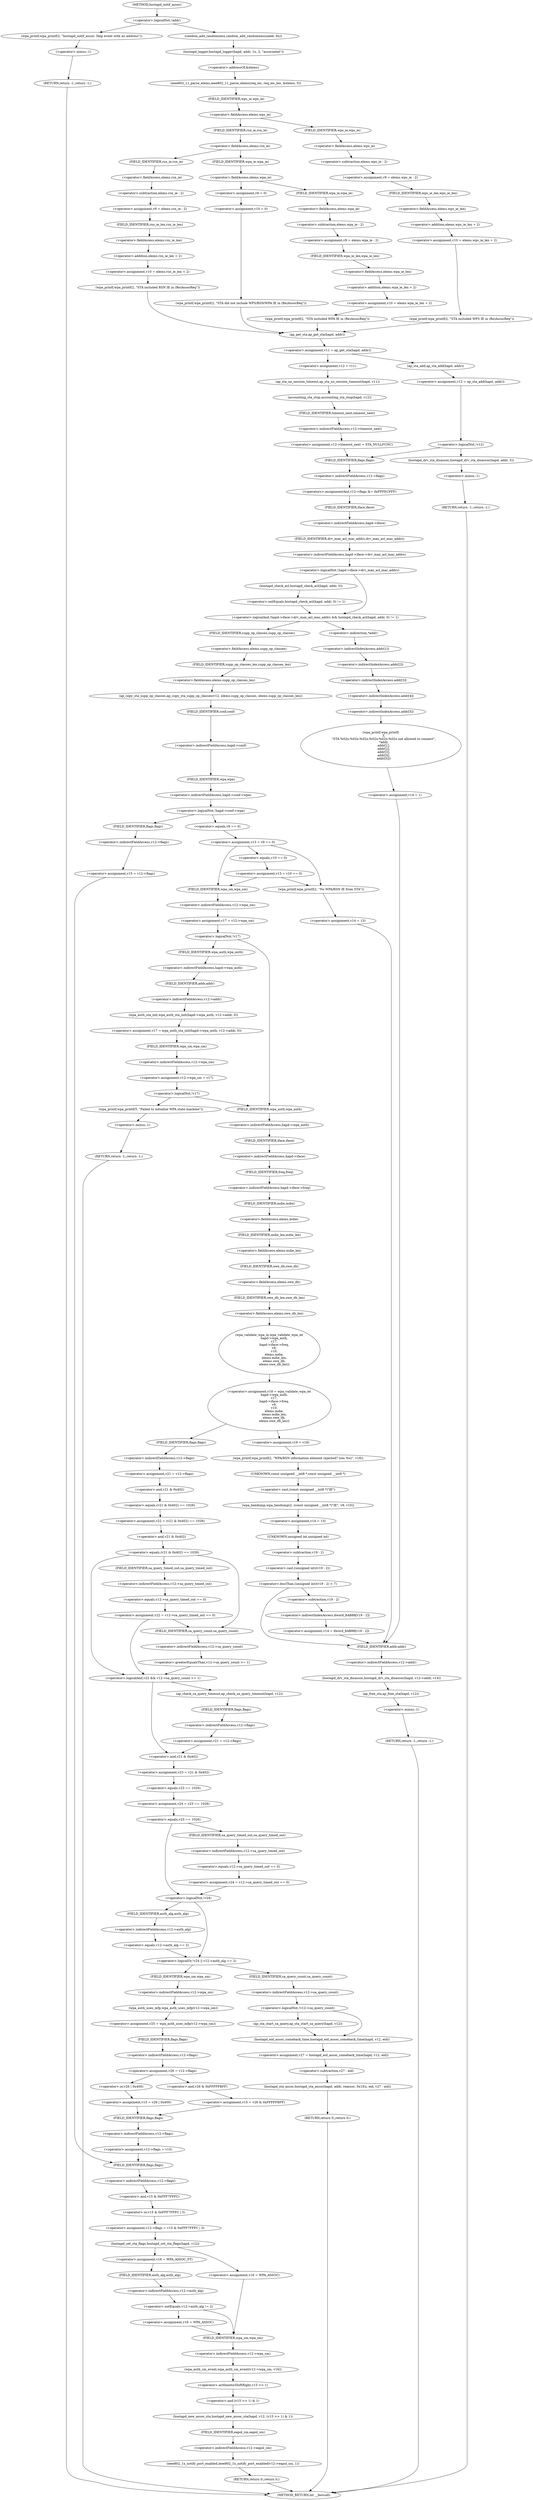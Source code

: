 digraph hostapd_notif_assoc {  
"1000149" [label = "(<operator>.logicalNot,!addr)" ]
"1000152" [label = "(wpa_printf,wpa_printf(2, \"hostapd_notif_assoc: Skip event with no address\"))" ]
"1000155" [label = "(RETURN,return -1;,return -1;)" ]
"1000156" [label = "(<operator>.minus,-1)" ]
"1000158" [label = "(random_add_randomness,random_add_randomness(addr, 6u))" ]
"1000161" [label = "(hostapd_logger,hostapd_logger(hapd, addr, 1u, 2, \"associated\"))" ]
"1000167" [label = "(ieee802_11_parse_elems,ieee802_11_parse_elems(req_ies, req_ies_len, &elems, 0))" ]
"1000170" [label = "(<operator>.addressOf,&elems)" ]
"1000174" [label = "(<operator>.fieldAccess,elems.wps_ie)" ]
"1000176" [label = "(FIELD_IDENTIFIER,wps_ie,wps_ie)" ]
"1000178" [label = "(<operator>.assignment,v9 = elems.wps_ie - 2)" ]
"1000180" [label = "(<operator>.subtraction,elems.wps_ie - 2)" ]
"1000181" [label = "(<operator>.fieldAccess,elems.wps_ie)" ]
"1000183" [label = "(FIELD_IDENTIFIER,wps_ie,wps_ie)" ]
"1000185" [label = "(<operator>.assignment,v10 = elems.wps_ie_len + 2)" ]
"1000187" [label = "(<operator>.addition,elems.wps_ie_len + 2)" ]
"1000188" [label = "(<operator>.fieldAccess,elems.wps_ie_len)" ]
"1000190" [label = "(FIELD_IDENTIFIER,wps_ie_len,wps_ie_len)" ]
"1000192" [label = "(wpa_printf,wpa_printf(2, \"STA included WPS IE in (Re)AssocReq\"))" ]
"1000197" [label = "(<operator>.fieldAccess,elems.rsn_ie)" ]
"1000199" [label = "(FIELD_IDENTIFIER,rsn_ie,rsn_ie)" ]
"1000201" [label = "(<operator>.assignment,v9 = elems.rsn_ie - 2)" ]
"1000203" [label = "(<operator>.subtraction,elems.rsn_ie - 2)" ]
"1000204" [label = "(<operator>.fieldAccess,elems.rsn_ie)" ]
"1000206" [label = "(FIELD_IDENTIFIER,rsn_ie,rsn_ie)" ]
"1000208" [label = "(<operator>.assignment,v10 = elems.rsn_ie_len + 2)" ]
"1000210" [label = "(<operator>.addition,elems.rsn_ie_len + 2)" ]
"1000211" [label = "(<operator>.fieldAccess,elems.rsn_ie_len)" ]
"1000213" [label = "(FIELD_IDENTIFIER,rsn_ie_len,rsn_ie_len)" ]
"1000215" [label = "(wpa_printf,wpa_printf(2, \"STA included RSN IE in (Re)AssocReq\"))" ]
"1000220" [label = "(<operator>.fieldAccess,elems.wpa_ie)" ]
"1000222" [label = "(FIELD_IDENTIFIER,wpa_ie,wpa_ie)" ]
"1000224" [label = "(<operator>.assignment,v9 = elems.wpa_ie - 2)" ]
"1000226" [label = "(<operator>.subtraction,elems.wpa_ie - 2)" ]
"1000227" [label = "(<operator>.fieldAccess,elems.wpa_ie)" ]
"1000229" [label = "(FIELD_IDENTIFIER,wpa_ie,wpa_ie)" ]
"1000231" [label = "(<operator>.assignment,v10 = elems.wpa_ie_len + 2)" ]
"1000233" [label = "(<operator>.addition,elems.wpa_ie_len + 2)" ]
"1000234" [label = "(<operator>.fieldAccess,elems.wpa_ie_len)" ]
"1000236" [label = "(FIELD_IDENTIFIER,wpa_ie_len,wpa_ie_len)" ]
"1000238" [label = "(wpa_printf,wpa_printf(2, \"STA included WPA IE in (Re)AssocReq\"))" ]
"1000243" [label = "(<operator>.assignment,v9 = 0)" ]
"1000246" [label = "(<operator>.assignment,v10 = 0)" ]
"1000249" [label = "(wpa_printf,wpa_printf(2, \"STA did not include WPS/RSN/WPA IE in (Re)AssocReq\"))" ]
"1000252" [label = "(<operator>.assignment,v11 = ap_get_sta(hapd, addr))" ]
"1000254" [label = "(ap_get_sta,ap_get_sta(hapd, addr))" ]
"1000260" [label = "(<operator>.assignment,v12 = v11)" ]
"1000263" [label = "(ap_sta_no_session_timeout,ap_sta_no_session_timeout(hapd, v11))" ]
"1000266" [label = "(accounting_sta_stop,accounting_sta_stop(hapd, v12))" ]
"1000269" [label = "(<operator>.assignment,v12->timeout_next = STA_NULLFUNC)" ]
"1000270" [label = "(<operator>.indirectFieldAccess,v12->timeout_next)" ]
"1000272" [label = "(FIELD_IDENTIFIER,timeout_next,timeout_next)" ]
"1000276" [label = "(<operator>.assignment,v12 = ap_sta_add(hapd, addr))" ]
"1000278" [label = "(ap_sta_add,ap_sta_add(hapd, addr))" ]
"1000282" [label = "(<operator>.logicalNot,!v12)" ]
"1000285" [label = "(hostapd_drv_sta_disassoc,hostapd_drv_sta_disassoc(hapd, addr, 5))" ]
"1000289" [label = "(RETURN,return -1;,return -1;)" ]
"1000290" [label = "(<operator>.minus,-1)" ]
"1000292" [label = "(<operators>.assignmentAnd,v12->flags &= 0xFFFECFFF)" ]
"1000293" [label = "(<operator>.indirectFieldAccess,v12->flags)" ]
"1000295" [label = "(FIELD_IDENTIFIER,flags,flags)" ]
"1000298" [label = "(<operator>.logicalAnd,!hapd->iface->drv_max_acl_mac_addrs && hostapd_check_acl(hapd, addr, 0) != 1)" ]
"1000299" [label = "(<operator>.logicalNot,!hapd->iface->drv_max_acl_mac_addrs)" ]
"1000300" [label = "(<operator>.indirectFieldAccess,hapd->iface->drv_max_acl_mac_addrs)" ]
"1000301" [label = "(<operator>.indirectFieldAccess,hapd->iface)" ]
"1000303" [label = "(FIELD_IDENTIFIER,iface,iface)" ]
"1000304" [label = "(FIELD_IDENTIFIER,drv_max_acl_mac_addrs,drv_max_acl_mac_addrs)" ]
"1000305" [label = "(<operator>.notEquals,hostapd_check_acl(hapd, addr, 0) != 1)" ]
"1000306" [label = "(hostapd_check_acl,hostapd_check_acl(hapd, addr, 0))" ]
"1000312" [label = "(wpa_printf,wpa_printf(\n      3,\n      \"STA %02x:%02x:%02x:%02x:%02x:%02x not allowed to connect\",\n      *addr,\n      addr[1],\n      addr[2],\n      addr[3],\n      addr[4],\n      addr[5]))" ]
"1000315" [label = "(<operator>.indirection,*addr)" ]
"1000317" [label = "(<operator>.indirectIndexAccess,addr[1])" ]
"1000320" [label = "(<operator>.indirectIndexAccess,addr[2])" ]
"1000323" [label = "(<operator>.indirectIndexAccess,addr[3])" ]
"1000326" [label = "(<operator>.indirectIndexAccess,addr[4])" ]
"1000329" [label = "(<operator>.indirectIndexAccess,addr[5])" ]
"1000332" [label = "(<operator>.assignment,v14 = 1)" ]
"1000336" [label = "(ap_copy_sta_supp_op_classes,ap_copy_sta_supp_op_classes(v12, elems.supp_op_classes, elems.supp_op_classes_len))" ]
"1000338" [label = "(<operator>.fieldAccess,elems.supp_op_classes)" ]
"1000340" [label = "(FIELD_IDENTIFIER,supp_op_classes,supp_op_classes)" ]
"1000341" [label = "(<operator>.fieldAccess,elems.supp_op_classes_len)" ]
"1000343" [label = "(FIELD_IDENTIFIER,supp_op_classes_len,supp_op_classes_len)" ]
"1000345" [label = "(<operator>.logicalNot,!hapd->conf->wpa)" ]
"1000346" [label = "(<operator>.indirectFieldAccess,hapd->conf->wpa)" ]
"1000347" [label = "(<operator>.indirectFieldAccess,hapd->conf)" ]
"1000349" [label = "(FIELD_IDENTIFIER,conf,conf)" ]
"1000350" [label = "(FIELD_IDENTIFIER,wpa,wpa)" ]
"1000352" [label = "(<operator>.assignment,v15 = v12->flags)" ]
"1000354" [label = "(<operator>.indirectFieldAccess,v12->flags)" ]
"1000356" [label = "(FIELD_IDENTIFIER,flags,flags)" ]
"1000358" [label = "(<operator>.assignment,v12->flags = v15 & 0xFFF7FFFC | 3)" ]
"1000359" [label = "(<operator>.indirectFieldAccess,v12->flags)" ]
"1000361" [label = "(FIELD_IDENTIFIER,flags,flags)" ]
"1000362" [label = "(<operator>.or,v15 & 0xFFF7FFFC | 3)" ]
"1000363" [label = "(<operator>.and,v15 & 0xFFF7FFFC)" ]
"1000367" [label = "(hostapd_set_sta_flags,hostapd_set_sta_flags(hapd, v12))" ]
"1000373" [label = "(<operator>.assignment,v16 = WPA_ASSOC_FT)" ]
"1000377" [label = "(<operator>.notEquals,v12->auth_alg != 2)" ]
"1000378" [label = "(<operator>.indirectFieldAccess,v12->auth_alg)" ]
"1000380" [label = "(FIELD_IDENTIFIER,auth_alg,auth_alg)" ]
"1000382" [label = "(<operator>.assignment,v16 = WPA_ASSOC)" ]
"1000387" [label = "(<operator>.assignment,v16 = WPA_ASSOC)" ]
"1000390" [label = "(wpa_auth_sm_event,wpa_auth_sm_event(v12->wpa_sm, v16))" ]
"1000391" [label = "(<operator>.indirectFieldAccess,v12->wpa_sm)" ]
"1000393" [label = "(FIELD_IDENTIFIER,wpa_sm,wpa_sm)" ]
"1000395" [label = "(hostapd_new_assoc_sta,hostapd_new_assoc_sta(hapd, v12, (v15 >> 1) & 1))" ]
"1000398" [label = "(<operator>.and,(v15 >> 1) & 1)" ]
"1000399" [label = "(<operator>.arithmeticShiftRight,v15 >> 1)" ]
"1000403" [label = "(ieee802_1x_notify_port_enabled,ieee802_1x_notify_port_enabled(v12->eapol_sm, 1))" ]
"1000404" [label = "(<operator>.indirectFieldAccess,v12->eapol_sm)" ]
"1000406" [label = "(FIELD_IDENTIFIER,eapol_sm,eapol_sm)" ]
"1000408" [label = "(RETURN,return 0;,return 0;)" ]
"1000410" [label = "(<operator>.assignment,v13 = v9 == 0)" ]
"1000412" [label = "(<operator>.equals,v9 == 0)" ]
"1000417" [label = "(<operator>.assignment,v13 = v10 == 0)" ]
"1000419" [label = "(<operator>.equals,v10 == 0)" ]
"1000425" [label = "(wpa_printf,wpa_printf(2, \"No WPA/RSN IE from STA\"))" ]
"1000428" [label = "(<operator>.assignment,v14 = 13)" ]
"1000432" [label = "(hostapd_drv_sta_disassoc,hostapd_drv_sta_disassoc(hapd, v12->addr, v14))" ]
"1000434" [label = "(<operator>.indirectFieldAccess,v12->addr)" ]
"1000436" [label = "(FIELD_IDENTIFIER,addr,addr)" ]
"1000438" [label = "(ap_free_sta,ap_free_sta(hapd, v12))" ]
"1000441" [label = "(RETURN,return -1;,return -1;)" ]
"1000442" [label = "(<operator>.minus,-1)" ]
"1000444" [label = "(<operator>.assignment,v17 = v12->wpa_sm)" ]
"1000446" [label = "(<operator>.indirectFieldAccess,v12->wpa_sm)" ]
"1000448" [label = "(FIELD_IDENTIFIER,wpa_sm,wpa_sm)" ]
"1000450" [label = "(<operator>.logicalNot,!v17)" ]
"1000453" [label = "(<operator>.assignment,v17 = wpa_auth_sta_init(hapd->wpa_auth, v12->addr, 0))" ]
"1000455" [label = "(wpa_auth_sta_init,wpa_auth_sta_init(hapd->wpa_auth, v12->addr, 0))" ]
"1000456" [label = "(<operator>.indirectFieldAccess,hapd->wpa_auth)" ]
"1000458" [label = "(FIELD_IDENTIFIER,wpa_auth,wpa_auth)" ]
"1000459" [label = "(<operator>.indirectFieldAccess,v12->addr)" ]
"1000461" [label = "(FIELD_IDENTIFIER,addr,addr)" ]
"1000463" [label = "(<operator>.assignment,v12->wpa_sm = v17)" ]
"1000464" [label = "(<operator>.indirectFieldAccess,v12->wpa_sm)" ]
"1000466" [label = "(FIELD_IDENTIFIER,wpa_sm,wpa_sm)" ]
"1000469" [label = "(<operator>.logicalNot,!v17)" ]
"1000472" [label = "(wpa_printf,wpa_printf(5, \"Failed to initialize WPA state machine\"))" ]
"1000475" [label = "(RETURN,return -1;,return -1;)" ]
"1000476" [label = "(<operator>.minus,-1)" ]
"1000478" [label = "(<operator>.assignment,v18 = wpa_validate_wpa_ie(\n          hapd->wpa_auth,\n          v17,\n          hapd->iface->freq,\n          v9,\n          v10,\n          elems.mdie,\n          elems.mdie_len,\n          elems.owe_dh,\n          elems.owe_dh_len))" ]
"1000480" [label = "(wpa_validate_wpa_ie,wpa_validate_wpa_ie(\n          hapd->wpa_auth,\n          v17,\n          hapd->iface->freq,\n          v9,\n          v10,\n          elems.mdie,\n          elems.mdie_len,\n          elems.owe_dh,\n          elems.owe_dh_len))" ]
"1000481" [label = "(<operator>.indirectFieldAccess,hapd->wpa_auth)" ]
"1000483" [label = "(FIELD_IDENTIFIER,wpa_auth,wpa_auth)" ]
"1000485" [label = "(<operator>.indirectFieldAccess,hapd->iface->freq)" ]
"1000486" [label = "(<operator>.indirectFieldAccess,hapd->iface)" ]
"1000488" [label = "(FIELD_IDENTIFIER,iface,iface)" ]
"1000489" [label = "(FIELD_IDENTIFIER,freq,freq)" ]
"1000492" [label = "(<operator>.fieldAccess,elems.mdie)" ]
"1000494" [label = "(FIELD_IDENTIFIER,mdie,mdie)" ]
"1000495" [label = "(<operator>.fieldAccess,elems.mdie_len)" ]
"1000497" [label = "(FIELD_IDENTIFIER,mdie_len,mdie_len)" ]
"1000498" [label = "(<operator>.fieldAccess,elems.owe_dh)" ]
"1000500" [label = "(FIELD_IDENTIFIER,owe_dh,owe_dh)" ]
"1000501" [label = "(<operator>.fieldAccess,elems.owe_dh_len)" ]
"1000503" [label = "(FIELD_IDENTIFIER,owe_dh_len,owe_dh_len)" ]
"1000507" [label = "(<operator>.assignment,v19 = v18)" ]
"1000510" [label = "(wpa_printf,wpa_printf(2, \"WPA/RSN information element rejected? (res %u)\", v18))" ]
"1000514" [label = "(wpa_hexdump,wpa_hexdump(2, (const unsigned __int8 *)\"IE\", v9, v10))" ]
"1000516" [label = "(<operator>.cast,(const unsigned __int8 *)\"IE\")" ]
"1000517" [label = "(UNKNOWN,const unsigned __int8 *,const unsigned __int8 *)" ]
"1000521" [label = "(<operator>.assignment,v14 = 13)" ]
"1000525" [label = "(<operator>.lessThan,(unsigned int)(v19 - 2) < 7)" ]
"1000526" [label = "(<operator>.cast,(unsigned int)(v19 - 2))" ]
"1000527" [label = "(UNKNOWN,unsigned int,unsigned int)" ]
"1000528" [label = "(<operator>.subtraction,v19 - 2)" ]
"1000532" [label = "(<operator>.assignment,v14 = dword_8AB88[v19 - 2])" ]
"1000534" [label = "(<operator>.indirectIndexAccess,dword_8AB88[v19 - 2])" ]
"1000536" [label = "(<operator>.subtraction,v19 - 2)" ]
"1000540" [label = "(<operator>.assignment,v21 = v12->flags)" ]
"1000542" [label = "(<operator>.indirectFieldAccess,v12->flags)" ]
"1000544" [label = "(FIELD_IDENTIFIER,flags,flags)" ]
"1000545" [label = "(<operator>.assignment,v22 = (v21 & 0x402) == 1026)" ]
"1000547" [label = "(<operator>.equals,(v21 & 0x402) == 1026)" ]
"1000548" [label = "(<operator>.and,v21 & 0x402)" ]
"1000553" [label = "(<operator>.equals,(v21 & 0x402) == 1026)" ]
"1000554" [label = "(<operator>.and,v21 & 0x402)" ]
"1000558" [label = "(<operator>.assignment,v22 = v12->sa_query_timed_out == 0)" ]
"1000560" [label = "(<operator>.equals,v12->sa_query_timed_out == 0)" ]
"1000561" [label = "(<operator>.indirectFieldAccess,v12->sa_query_timed_out)" ]
"1000563" [label = "(FIELD_IDENTIFIER,sa_query_timed_out,sa_query_timed_out)" ]
"1000566" [label = "(<operator>.logicalAnd,v22 && v12->sa_query_count >= 1)" ]
"1000568" [label = "(<operator>.greaterEqualsThan,v12->sa_query_count >= 1)" ]
"1000569" [label = "(<operator>.indirectFieldAccess,v12->sa_query_count)" ]
"1000571" [label = "(FIELD_IDENTIFIER,sa_query_count,sa_query_count)" ]
"1000574" [label = "(ap_check_sa_query_timeout,ap_check_sa_query_timeout(hapd, v12))" ]
"1000577" [label = "(<operator>.assignment,v21 = v12->flags)" ]
"1000579" [label = "(<operator>.indirectFieldAccess,v12->flags)" ]
"1000581" [label = "(FIELD_IDENTIFIER,flags,flags)" ]
"1000582" [label = "(<operator>.assignment,v23 = v21 & 0x402)" ]
"1000584" [label = "(<operator>.and,v21 & 0x402)" ]
"1000587" [label = "(<operator>.assignment,v24 = v23 == 1026)" ]
"1000589" [label = "(<operator>.equals,v23 == 1026)" ]
"1000593" [label = "(<operator>.equals,v23 == 1026)" ]
"1000596" [label = "(<operator>.assignment,v24 = v12->sa_query_timed_out == 0)" ]
"1000598" [label = "(<operator>.equals,v12->sa_query_timed_out == 0)" ]
"1000599" [label = "(<operator>.indirectFieldAccess,v12->sa_query_timed_out)" ]
"1000601" [label = "(FIELD_IDENTIFIER,sa_query_timed_out,sa_query_timed_out)" ]
"1000604" [label = "(<operator>.logicalOr,!v24 || v12->auth_alg == 2)" ]
"1000605" [label = "(<operator>.logicalNot,!v24)" ]
"1000607" [label = "(<operator>.equals,v12->auth_alg == 2)" ]
"1000608" [label = "(<operator>.indirectFieldAccess,v12->auth_alg)" ]
"1000610" [label = "(FIELD_IDENTIFIER,auth_alg,auth_alg)" ]
"1000613" [label = "(<operator>.assignment,v25 = wpa_auth_uses_mfp(v12->wpa_sm))" ]
"1000615" [label = "(wpa_auth_uses_mfp,wpa_auth_uses_mfp(v12->wpa_sm))" ]
"1000616" [label = "(<operator>.indirectFieldAccess,v12->wpa_sm)" ]
"1000618" [label = "(FIELD_IDENTIFIER,wpa_sm,wpa_sm)" ]
"1000619" [label = "(<operator>.assignment,v26 = v12->flags)" ]
"1000621" [label = "(<operator>.indirectFieldAccess,v12->flags)" ]
"1000623" [label = "(FIELD_IDENTIFIER,flags,flags)" ]
"1000626" [label = "(<operator>.assignment,v15 = v26 | 0x400)" ]
"1000628" [label = "(<operator>.or,v26 | 0x400)" ]
"1000632" [label = "(<operator>.assignment,v15 = v26 & 0xFFFFFBFF)" ]
"1000634" [label = "(<operator>.and,v26 & 0xFFFFFBFF)" ]
"1000637" [label = "(<operator>.assignment,v12->flags = v15)" ]
"1000638" [label = "(<operator>.indirectFieldAccess,v12->flags)" ]
"1000640" [label = "(FIELD_IDENTIFIER,flags,flags)" ]
"1000644" [label = "(<operator>.logicalNot,!v12->sa_query_count)" ]
"1000645" [label = "(<operator>.indirectFieldAccess,v12->sa_query_count)" ]
"1000647" [label = "(FIELD_IDENTIFIER,sa_query_count,sa_query_count)" ]
"1000648" [label = "(ap_sta_start_sa_query,ap_sta_start_sa_query(hapd, v12))" ]
"1000651" [label = "(<operator>.assignment,v27 = hostapd_eid_assoc_comeback_time(hapd, v12, eid))" ]
"1000653" [label = "(hostapd_eid_assoc_comeback_time,hostapd_eid_assoc_comeback_time(hapd, v12, eid))" ]
"1000657" [label = "(hostapd_sta_assoc,hostapd_sta_assoc(hapd, addr, reassoc, 0x1Eu, eid, v27 - eid))" ]
"1000663" [label = "(<operator>.subtraction,v27 - eid)" ]
"1000666" [label = "(RETURN,return 0;,return 0;)" ]
"1000121" [label = "(METHOD,hostapd_notif_assoc)" ]
"1000668" [label = "(METHOD_RETURN,int __fastcall)" ]
  "1000149" -> "1000152" 
  "1000149" -> "1000158" 
  "1000152" -> "1000156" 
  "1000155" -> "1000668" 
  "1000156" -> "1000155" 
  "1000158" -> "1000161" 
  "1000161" -> "1000170" 
  "1000167" -> "1000176" 
  "1000170" -> "1000167" 
  "1000174" -> "1000183" 
  "1000174" -> "1000199" 
  "1000176" -> "1000174" 
  "1000178" -> "1000190" 
  "1000180" -> "1000178" 
  "1000181" -> "1000180" 
  "1000183" -> "1000181" 
  "1000185" -> "1000192" 
  "1000187" -> "1000185" 
  "1000188" -> "1000187" 
  "1000190" -> "1000188" 
  "1000192" -> "1000254" 
  "1000197" -> "1000206" 
  "1000197" -> "1000222" 
  "1000199" -> "1000197" 
  "1000201" -> "1000213" 
  "1000203" -> "1000201" 
  "1000204" -> "1000203" 
  "1000206" -> "1000204" 
  "1000208" -> "1000215" 
  "1000210" -> "1000208" 
  "1000211" -> "1000210" 
  "1000213" -> "1000211" 
  "1000215" -> "1000254" 
  "1000220" -> "1000229" 
  "1000220" -> "1000243" 
  "1000222" -> "1000220" 
  "1000224" -> "1000236" 
  "1000226" -> "1000224" 
  "1000227" -> "1000226" 
  "1000229" -> "1000227" 
  "1000231" -> "1000238" 
  "1000233" -> "1000231" 
  "1000234" -> "1000233" 
  "1000236" -> "1000234" 
  "1000238" -> "1000254" 
  "1000243" -> "1000246" 
  "1000246" -> "1000249" 
  "1000249" -> "1000254" 
  "1000252" -> "1000260" 
  "1000252" -> "1000278" 
  "1000254" -> "1000252" 
  "1000260" -> "1000263" 
  "1000263" -> "1000266" 
  "1000266" -> "1000272" 
  "1000269" -> "1000295" 
  "1000270" -> "1000269" 
  "1000272" -> "1000270" 
  "1000276" -> "1000282" 
  "1000278" -> "1000276" 
  "1000282" -> "1000285" 
  "1000282" -> "1000295" 
  "1000285" -> "1000290" 
  "1000289" -> "1000668" 
  "1000290" -> "1000289" 
  "1000292" -> "1000303" 
  "1000293" -> "1000292" 
  "1000295" -> "1000293" 
  "1000298" -> "1000315" 
  "1000298" -> "1000340" 
  "1000299" -> "1000298" 
  "1000299" -> "1000306" 
  "1000300" -> "1000299" 
  "1000301" -> "1000304" 
  "1000303" -> "1000301" 
  "1000304" -> "1000300" 
  "1000305" -> "1000298" 
  "1000306" -> "1000305" 
  "1000312" -> "1000332" 
  "1000315" -> "1000317" 
  "1000317" -> "1000320" 
  "1000320" -> "1000323" 
  "1000323" -> "1000326" 
  "1000326" -> "1000329" 
  "1000329" -> "1000312" 
  "1000332" -> "1000436" 
  "1000336" -> "1000349" 
  "1000338" -> "1000343" 
  "1000340" -> "1000338" 
  "1000341" -> "1000336" 
  "1000343" -> "1000341" 
  "1000345" -> "1000356" 
  "1000345" -> "1000412" 
  "1000346" -> "1000345" 
  "1000347" -> "1000350" 
  "1000349" -> "1000347" 
  "1000350" -> "1000346" 
  "1000352" -> "1000361" 
  "1000354" -> "1000352" 
  "1000356" -> "1000354" 
  "1000358" -> "1000367" 
  "1000359" -> "1000363" 
  "1000361" -> "1000359" 
  "1000362" -> "1000358" 
  "1000363" -> "1000362" 
  "1000367" -> "1000373" 
  "1000367" -> "1000387" 
  "1000373" -> "1000380" 
  "1000377" -> "1000382" 
  "1000377" -> "1000393" 
  "1000378" -> "1000377" 
  "1000380" -> "1000378" 
  "1000382" -> "1000393" 
  "1000387" -> "1000393" 
  "1000390" -> "1000399" 
  "1000391" -> "1000390" 
  "1000393" -> "1000391" 
  "1000395" -> "1000406" 
  "1000398" -> "1000395" 
  "1000399" -> "1000398" 
  "1000403" -> "1000408" 
  "1000404" -> "1000403" 
  "1000406" -> "1000404" 
  "1000408" -> "1000668" 
  "1000410" -> "1000419" 
  "1000410" -> "1000425" 
  "1000410" -> "1000448" 
  "1000412" -> "1000410" 
  "1000417" -> "1000425" 
  "1000417" -> "1000448" 
  "1000419" -> "1000417" 
  "1000425" -> "1000428" 
  "1000428" -> "1000436" 
  "1000432" -> "1000438" 
  "1000434" -> "1000432" 
  "1000436" -> "1000434" 
  "1000438" -> "1000442" 
  "1000441" -> "1000668" 
  "1000442" -> "1000441" 
  "1000444" -> "1000450" 
  "1000446" -> "1000444" 
  "1000448" -> "1000446" 
  "1000450" -> "1000458" 
  "1000450" -> "1000483" 
  "1000453" -> "1000466" 
  "1000455" -> "1000453" 
  "1000456" -> "1000461" 
  "1000458" -> "1000456" 
  "1000459" -> "1000455" 
  "1000461" -> "1000459" 
  "1000463" -> "1000469" 
  "1000464" -> "1000463" 
  "1000466" -> "1000464" 
  "1000469" -> "1000472" 
  "1000469" -> "1000483" 
  "1000472" -> "1000476" 
  "1000475" -> "1000668" 
  "1000476" -> "1000475" 
  "1000478" -> "1000507" 
  "1000478" -> "1000544" 
  "1000480" -> "1000478" 
  "1000481" -> "1000488" 
  "1000483" -> "1000481" 
  "1000485" -> "1000494" 
  "1000486" -> "1000489" 
  "1000488" -> "1000486" 
  "1000489" -> "1000485" 
  "1000492" -> "1000497" 
  "1000494" -> "1000492" 
  "1000495" -> "1000500" 
  "1000497" -> "1000495" 
  "1000498" -> "1000503" 
  "1000500" -> "1000498" 
  "1000501" -> "1000480" 
  "1000503" -> "1000501" 
  "1000507" -> "1000510" 
  "1000510" -> "1000517" 
  "1000514" -> "1000521" 
  "1000516" -> "1000514" 
  "1000517" -> "1000516" 
  "1000521" -> "1000527" 
  "1000525" -> "1000536" 
  "1000525" -> "1000436" 
  "1000526" -> "1000525" 
  "1000527" -> "1000528" 
  "1000528" -> "1000526" 
  "1000532" -> "1000436" 
  "1000534" -> "1000532" 
  "1000536" -> "1000534" 
  "1000540" -> "1000548" 
  "1000542" -> "1000540" 
  "1000544" -> "1000542" 
  "1000545" -> "1000554" 
  "1000547" -> "1000545" 
  "1000548" -> "1000547" 
  "1000553" -> "1000563" 
  "1000553" -> "1000566" 
  "1000553" -> "1000571" 
  "1000554" -> "1000553" 
  "1000558" -> "1000566" 
  "1000558" -> "1000571" 
  "1000560" -> "1000558" 
  "1000561" -> "1000560" 
  "1000563" -> "1000561" 
  "1000566" -> "1000574" 
  "1000566" -> "1000584" 
  "1000568" -> "1000566" 
  "1000569" -> "1000568" 
  "1000571" -> "1000569" 
  "1000574" -> "1000581" 
  "1000577" -> "1000584" 
  "1000579" -> "1000577" 
  "1000581" -> "1000579" 
  "1000582" -> "1000589" 
  "1000584" -> "1000582" 
  "1000587" -> "1000593" 
  "1000589" -> "1000587" 
  "1000593" -> "1000601" 
  "1000593" -> "1000605" 
  "1000596" -> "1000605" 
  "1000598" -> "1000596" 
  "1000599" -> "1000598" 
  "1000601" -> "1000599" 
  "1000604" -> "1000618" 
  "1000604" -> "1000647" 
  "1000605" -> "1000604" 
  "1000605" -> "1000610" 
  "1000607" -> "1000604" 
  "1000608" -> "1000607" 
  "1000610" -> "1000608" 
  "1000613" -> "1000623" 
  "1000615" -> "1000613" 
  "1000616" -> "1000615" 
  "1000618" -> "1000616" 
  "1000619" -> "1000628" 
  "1000619" -> "1000634" 
  "1000621" -> "1000619" 
  "1000623" -> "1000621" 
  "1000626" -> "1000640" 
  "1000628" -> "1000626" 
  "1000632" -> "1000640" 
  "1000634" -> "1000632" 
  "1000637" -> "1000361" 
  "1000638" -> "1000637" 
  "1000640" -> "1000638" 
  "1000644" -> "1000648" 
  "1000644" -> "1000653" 
  "1000645" -> "1000644" 
  "1000647" -> "1000645" 
  "1000648" -> "1000653" 
  "1000651" -> "1000663" 
  "1000653" -> "1000651" 
  "1000657" -> "1000666" 
  "1000663" -> "1000657" 
  "1000666" -> "1000668" 
  "1000121" -> "1000149" 
}
